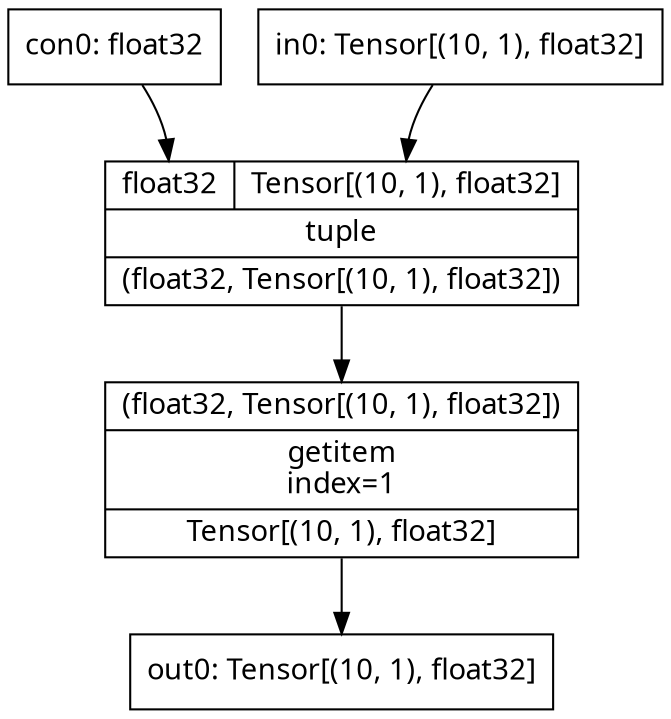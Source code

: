 digraph code {
	node [fontname="Linux Biolinum O" shape=record]
	con0 [label="con0: float32"]
	in0 [label="in0: Tensor[(10, 1), float32]"]
	opr0 [label="{{<i0>float32|<i1>Tensor[(10, 1), float32]}|tuple\n|{<o0>(float32, Tensor[(10, 1), float32])}}"]
	con0 -> opr0:i0
	in0 -> opr0:i1
	opr1 [label="{{<i0>(float32, Tensor[(10, 1), float32])}|getitem\nindex=1|{<o0>Tensor[(10, 1), float32]}}"]
	opr0:o0 -> opr1:i0
	out0 [label="out0: Tensor[(10, 1), float32]"]
	opr1:o0 -> out0
}
